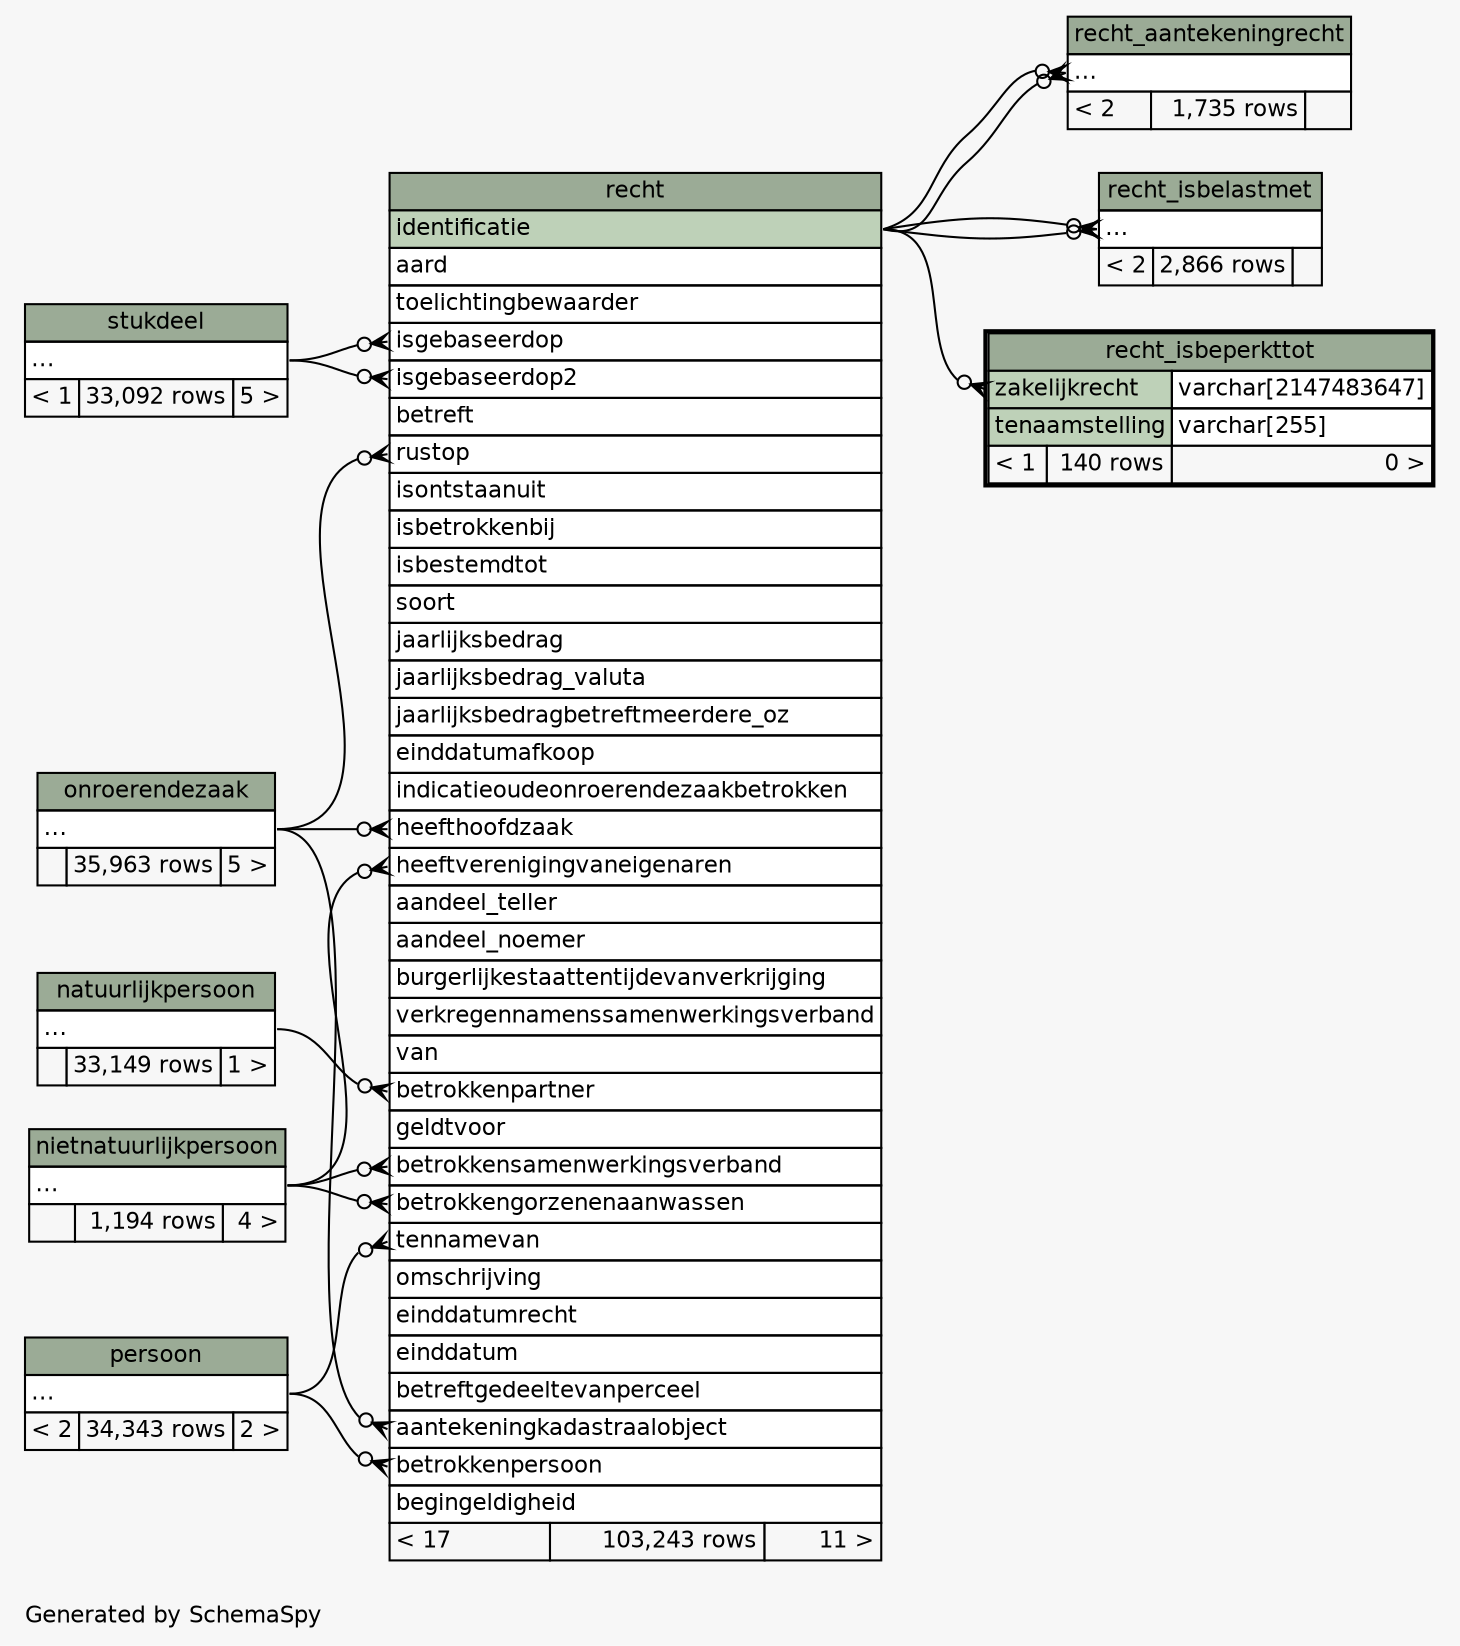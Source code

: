 // dot 2.43.0 on Linux 5.15.0-58-generic
// SchemaSpy rev Unknown
digraph "twoDegreesRelationshipsDiagram" {
  graph [
    rankdir="RL"
    bgcolor="#f7f7f7"
    label="\nGenerated by SchemaSpy"
    labeljust="l"
    nodesep="0.18"
    ranksep="0.46"
    fontname="Helvetica"
    fontsize="11"
  ];
  node [
    fontname="Helvetica"
    fontsize="11"
    shape="plaintext"
  ];
  edge [
    arrowsize="0.8"
  ];
  "recht":"aantekeningkadastraalobject":w -> "onroerendezaak":"elipses":e [arrowhead=none dir=back arrowtail=crowodot];
  "recht":"betrokkengorzenenaanwassen":w -> "nietnatuurlijkpersoon":"elipses":e [arrowhead=none dir=back arrowtail=crowodot];
  "recht":"betrokkenpartner":w -> "natuurlijkpersoon":"elipses":e [arrowhead=none dir=back arrowtail=crowodot];
  "recht":"betrokkenpersoon":w -> "persoon":"elipses":e [arrowhead=none dir=back arrowtail=crowodot];
  "recht":"betrokkensamenwerkingsverband":w -> "nietnatuurlijkpersoon":"elipses":e [arrowhead=none dir=back arrowtail=crowodot];
  "recht":"heefthoofdzaak":w -> "onroerendezaak":"elipses":e [arrowhead=none dir=back arrowtail=crowodot];
  "recht":"heeftverenigingvaneigenaren":w -> "nietnatuurlijkpersoon":"elipses":e [arrowhead=none dir=back arrowtail=crowodot];
  "recht":"isgebaseerdop":w -> "stukdeel":"elipses":e [arrowhead=none dir=back arrowtail=crowodot];
  "recht":"isgebaseerdop2":w -> "stukdeel":"elipses":e [arrowhead=none dir=back arrowtail=crowodot];
  "recht":"rustop":w -> "onroerendezaak":"elipses":e [arrowhead=none dir=back arrowtail=crowodot];
  "recht":"tennamevan":w -> "persoon":"elipses":e [arrowhead=none dir=back arrowtail=crowodot];
  "recht_aantekeningrecht":"elipses":w -> "recht":"identificatie":e [arrowhead=none dir=back arrowtail=crowodot];
  "recht_aantekeningrecht":"elipses":w -> "recht":"identificatie":e [arrowhead=none dir=back arrowtail=crowodot];
  "recht_isbelastmet":"elipses":w -> "recht":"identificatie":e [arrowhead=none dir=back arrowtail=crowodot];
  "recht_isbelastmet":"elipses":w -> "recht":"identificatie":e [arrowhead=none dir=back arrowtail=crowodot];
  "recht_isbeperkttot":"zakelijkrecht":w -> "recht":"identificatie":e [arrowhead=none dir=back arrowtail=crowodot];
  "natuurlijkpersoon" [
    label=<
    <TABLE BORDER="0" CELLBORDER="1" CELLSPACING="0" BGCOLOR="#ffffff">
      <TR><TD COLSPAN="3" BGCOLOR="#9bab96" ALIGN="CENTER">natuurlijkpersoon</TD></TR>
      <TR><TD PORT="elipses" COLSPAN="3" ALIGN="LEFT">...</TD></TR>
      <TR><TD ALIGN="LEFT" BGCOLOR="#f7f7f7">  </TD><TD ALIGN="RIGHT" BGCOLOR="#f7f7f7">33,149 rows</TD><TD ALIGN="RIGHT" BGCOLOR="#f7f7f7">1 &gt;</TD></TR>
    </TABLE>>
    URL="natuurlijkpersoon.html"
    tooltip="natuurlijkpersoon"
  ];
  "nietnatuurlijkpersoon" [
    label=<
    <TABLE BORDER="0" CELLBORDER="1" CELLSPACING="0" BGCOLOR="#ffffff">
      <TR><TD COLSPAN="3" BGCOLOR="#9bab96" ALIGN="CENTER">nietnatuurlijkpersoon</TD></TR>
      <TR><TD PORT="elipses" COLSPAN="3" ALIGN="LEFT">...</TD></TR>
      <TR><TD ALIGN="LEFT" BGCOLOR="#f7f7f7">  </TD><TD ALIGN="RIGHT" BGCOLOR="#f7f7f7">1,194 rows</TD><TD ALIGN="RIGHT" BGCOLOR="#f7f7f7">4 &gt;</TD></TR>
    </TABLE>>
    URL="nietnatuurlijkpersoon.html"
    tooltip="nietnatuurlijkpersoon"
  ];
  "onroerendezaak" [
    label=<
    <TABLE BORDER="0" CELLBORDER="1" CELLSPACING="0" BGCOLOR="#ffffff">
      <TR><TD COLSPAN="3" BGCOLOR="#9bab96" ALIGN="CENTER">onroerendezaak</TD></TR>
      <TR><TD PORT="elipses" COLSPAN="3" ALIGN="LEFT">...</TD></TR>
      <TR><TD ALIGN="LEFT" BGCOLOR="#f7f7f7">  </TD><TD ALIGN="RIGHT" BGCOLOR="#f7f7f7">35,963 rows</TD><TD ALIGN="RIGHT" BGCOLOR="#f7f7f7">5 &gt;</TD></TR>
    </TABLE>>
    URL="onroerendezaak.html"
    tooltip="onroerendezaak"
  ];
  "persoon" [
    label=<
    <TABLE BORDER="0" CELLBORDER="1" CELLSPACING="0" BGCOLOR="#ffffff">
      <TR><TD COLSPAN="3" BGCOLOR="#9bab96" ALIGN="CENTER">persoon</TD></TR>
      <TR><TD PORT="elipses" COLSPAN="3" ALIGN="LEFT">...</TD></TR>
      <TR><TD ALIGN="LEFT" BGCOLOR="#f7f7f7">&lt; 2</TD><TD ALIGN="RIGHT" BGCOLOR="#f7f7f7">34,343 rows</TD><TD ALIGN="RIGHT" BGCOLOR="#f7f7f7">2 &gt;</TD></TR>
    </TABLE>>
    URL="persoon.html"
    tooltip="persoon"
  ];
  "recht" [
    label=<
    <TABLE BORDER="0" CELLBORDER="1" CELLSPACING="0" BGCOLOR="#ffffff">
      <TR><TD COLSPAN="3" BGCOLOR="#9bab96" ALIGN="CENTER">recht</TD></TR>
      <TR><TD PORT="identificatie" COLSPAN="3" BGCOLOR="#bed1b8" ALIGN="LEFT">identificatie</TD></TR>
      <TR><TD PORT="aard" COLSPAN="3" ALIGN="LEFT">aard</TD></TR>
      <TR><TD PORT="toelichtingbewaarder" COLSPAN="3" ALIGN="LEFT">toelichtingbewaarder</TD></TR>
      <TR><TD PORT="isgebaseerdop" COLSPAN="3" ALIGN="LEFT">isgebaseerdop</TD></TR>
      <TR><TD PORT="isgebaseerdop2" COLSPAN="3" ALIGN="LEFT">isgebaseerdop2</TD></TR>
      <TR><TD PORT="betreft" COLSPAN="3" ALIGN="LEFT">betreft</TD></TR>
      <TR><TD PORT="rustop" COLSPAN="3" ALIGN="LEFT">rustop</TD></TR>
      <TR><TD PORT="isontstaanuit" COLSPAN="3" ALIGN="LEFT">isontstaanuit</TD></TR>
      <TR><TD PORT="isbetrokkenbij" COLSPAN="3" ALIGN="LEFT">isbetrokkenbij</TD></TR>
      <TR><TD PORT="isbestemdtot" COLSPAN="3" ALIGN="LEFT">isbestemdtot</TD></TR>
      <TR><TD PORT="soort" COLSPAN="3" ALIGN="LEFT">soort</TD></TR>
      <TR><TD PORT="jaarlijksbedrag" COLSPAN="3" ALIGN="LEFT">jaarlijksbedrag</TD></TR>
      <TR><TD PORT="jaarlijksbedrag_valuta" COLSPAN="3" ALIGN="LEFT">jaarlijksbedrag_valuta</TD></TR>
      <TR><TD PORT="jaarlijksbedragbetreftmeerdere_oz" COLSPAN="3" ALIGN="LEFT">jaarlijksbedragbetreftmeerdere_oz</TD></TR>
      <TR><TD PORT="einddatumafkoop" COLSPAN="3" ALIGN="LEFT">einddatumafkoop</TD></TR>
      <TR><TD PORT="indicatieoudeonroerendezaakbetrokken" COLSPAN="3" ALIGN="LEFT">indicatieoudeonroerendezaakbetrokken</TD></TR>
      <TR><TD PORT="heefthoofdzaak" COLSPAN="3" ALIGN="LEFT">heefthoofdzaak</TD></TR>
      <TR><TD PORT="heeftverenigingvaneigenaren" COLSPAN="3" ALIGN="LEFT">heeftverenigingvaneigenaren</TD></TR>
      <TR><TD PORT="aandeel_teller" COLSPAN="3" ALIGN="LEFT">aandeel_teller</TD></TR>
      <TR><TD PORT="aandeel_noemer" COLSPAN="3" ALIGN="LEFT">aandeel_noemer</TD></TR>
      <TR><TD PORT="burgerlijkestaattentijdevanverkrijging" COLSPAN="3" ALIGN="LEFT">burgerlijkestaattentijdevanverkrijging</TD></TR>
      <TR><TD PORT="verkregennamenssamenwerkingsverband" COLSPAN="3" ALIGN="LEFT">verkregennamenssamenwerkingsverband</TD></TR>
      <TR><TD PORT="van" COLSPAN="3" ALIGN="LEFT">van</TD></TR>
      <TR><TD PORT="betrokkenpartner" COLSPAN="3" ALIGN="LEFT">betrokkenpartner</TD></TR>
      <TR><TD PORT="geldtvoor" COLSPAN="3" ALIGN="LEFT">geldtvoor</TD></TR>
      <TR><TD PORT="betrokkensamenwerkingsverband" COLSPAN="3" ALIGN="LEFT">betrokkensamenwerkingsverband</TD></TR>
      <TR><TD PORT="betrokkengorzenenaanwassen" COLSPAN="3" ALIGN="LEFT">betrokkengorzenenaanwassen</TD></TR>
      <TR><TD PORT="tennamevan" COLSPAN="3" ALIGN="LEFT">tennamevan</TD></TR>
      <TR><TD PORT="omschrijving" COLSPAN="3" ALIGN="LEFT">omschrijving</TD></TR>
      <TR><TD PORT="einddatumrecht" COLSPAN="3" ALIGN="LEFT">einddatumrecht</TD></TR>
      <TR><TD PORT="einddatum" COLSPAN="3" ALIGN="LEFT">einddatum</TD></TR>
      <TR><TD PORT="betreftgedeeltevanperceel" COLSPAN="3" ALIGN="LEFT">betreftgedeeltevanperceel</TD></TR>
      <TR><TD PORT="aantekeningkadastraalobject" COLSPAN="3" ALIGN="LEFT">aantekeningkadastraalobject</TD></TR>
      <TR><TD PORT="betrokkenpersoon" COLSPAN="3" ALIGN="LEFT">betrokkenpersoon</TD></TR>
      <TR><TD PORT="begingeldigheid" COLSPAN="3" ALIGN="LEFT">begingeldigheid</TD></TR>
      <TR><TD ALIGN="LEFT" BGCOLOR="#f7f7f7">&lt; 17</TD><TD ALIGN="RIGHT" BGCOLOR="#f7f7f7">103,243 rows</TD><TD ALIGN="RIGHT" BGCOLOR="#f7f7f7">11 &gt;</TD></TR>
    </TABLE>>
    URL="recht.html"
    tooltip="recht"
  ];
  "recht_aantekeningrecht" [
    label=<
    <TABLE BORDER="0" CELLBORDER="1" CELLSPACING="0" BGCOLOR="#ffffff">
      <TR><TD COLSPAN="3" BGCOLOR="#9bab96" ALIGN="CENTER">recht_aantekeningrecht</TD></TR>
      <TR><TD PORT="elipses" COLSPAN="3" ALIGN="LEFT">...</TD></TR>
      <TR><TD ALIGN="LEFT" BGCOLOR="#f7f7f7">&lt; 2</TD><TD ALIGN="RIGHT" BGCOLOR="#f7f7f7">1,735 rows</TD><TD ALIGN="RIGHT" BGCOLOR="#f7f7f7">  </TD></TR>
    </TABLE>>
    URL="recht_aantekeningrecht.html"
    tooltip="recht_aantekeningrecht"
  ];
  "recht_isbelastmet" [
    label=<
    <TABLE BORDER="0" CELLBORDER="1" CELLSPACING="0" BGCOLOR="#ffffff">
      <TR><TD COLSPAN="3" BGCOLOR="#9bab96" ALIGN="CENTER">recht_isbelastmet</TD></TR>
      <TR><TD PORT="elipses" COLSPAN="3" ALIGN="LEFT">...</TD></TR>
      <TR><TD ALIGN="LEFT" BGCOLOR="#f7f7f7">&lt; 2</TD><TD ALIGN="RIGHT" BGCOLOR="#f7f7f7">2,866 rows</TD><TD ALIGN="RIGHT" BGCOLOR="#f7f7f7">  </TD></TR>
    </TABLE>>
    URL="recht_isbelastmet.html"
    tooltip="recht_isbelastmet"
  ];
  "recht_isbeperkttot" [
    label=<
    <TABLE BORDER="2" CELLBORDER="1" CELLSPACING="0" BGCOLOR="#ffffff">
      <TR><TD COLSPAN="3" BGCOLOR="#9bab96" ALIGN="CENTER">recht_isbeperkttot</TD></TR>
      <TR><TD PORT="zakelijkrecht" COLSPAN="2" BGCOLOR="#bed1b8" ALIGN="LEFT">zakelijkrecht</TD><TD PORT="zakelijkrecht.type" ALIGN="LEFT">varchar[2147483647]</TD></TR>
      <TR><TD PORT="tenaamstelling" COLSPAN="2" BGCOLOR="#bed1b8" ALIGN="LEFT">tenaamstelling</TD><TD PORT="tenaamstelling.type" ALIGN="LEFT">varchar[255]</TD></TR>
      <TR><TD ALIGN="LEFT" BGCOLOR="#f7f7f7">&lt; 1</TD><TD ALIGN="RIGHT" BGCOLOR="#f7f7f7">140 rows</TD><TD ALIGN="RIGHT" BGCOLOR="#f7f7f7">0 &gt;</TD></TR>
    </TABLE>>
    URL="recht_isbeperkttot.html"
    tooltip="recht_isbeperkttot"
  ];
  "stukdeel" [
    label=<
    <TABLE BORDER="0" CELLBORDER="1" CELLSPACING="0" BGCOLOR="#ffffff">
      <TR><TD COLSPAN="3" BGCOLOR="#9bab96" ALIGN="CENTER">stukdeel</TD></TR>
      <TR><TD PORT="elipses" COLSPAN="3" ALIGN="LEFT">...</TD></TR>
      <TR><TD ALIGN="LEFT" BGCOLOR="#f7f7f7">&lt; 1</TD><TD ALIGN="RIGHT" BGCOLOR="#f7f7f7">33,092 rows</TD><TD ALIGN="RIGHT" BGCOLOR="#f7f7f7">5 &gt;</TD></TR>
    </TABLE>>
    URL="stukdeel.html"
    tooltip="stukdeel"
  ];
}
